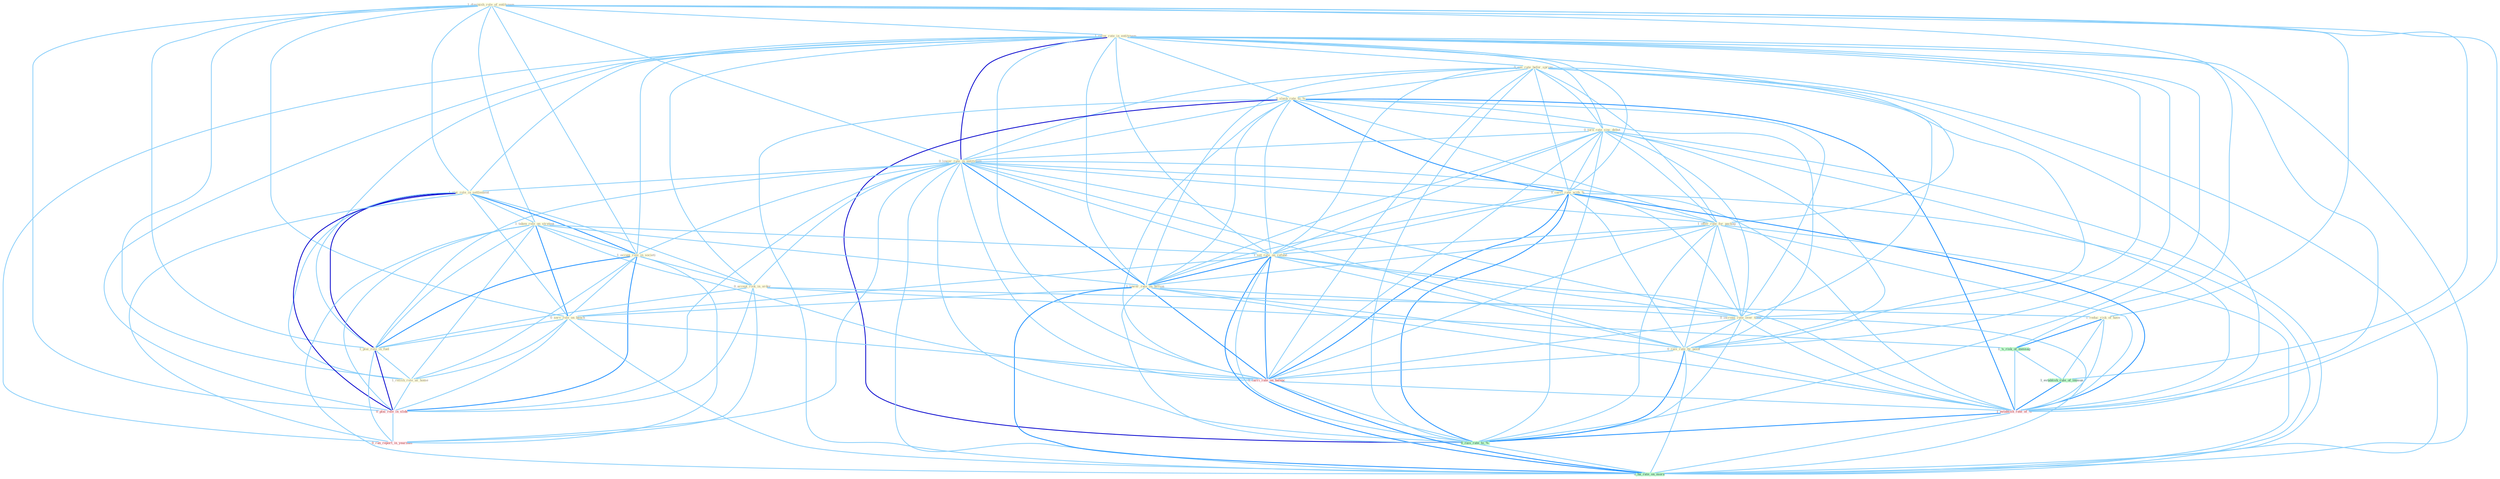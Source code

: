 Graph G{ 
    node
    [shape=polygon,style=filled,width=.5,height=.06,color="#BDFCC9",fixedsize=true,fontsize=4,
    fontcolor="#2f4f4f"];
    {node
    [color="#ffffe0", fontcolor="#8b7d6b"] "1_diminish_role_of_entitynam " "1_relax_rate_in_entitynam " "0_eas_rate_befor_spring " "0_slash_rate_to_% " "0_turn_rate_sinc_debut " "0_lower_rate_in_entitynam " "1_plai_role_in_settlement " "1_taken_role_on_strategi " "1_occupi_role_in_societi " "0_carri_rate_with_% " "1_offer_rate_for_packag " "1_set_rate_on_refund " "1_lower_rate_on_billion " "0_accept_risk_in_order " "0_serv_role_on_bench " "0_increas_rate_over_time " "1_reduc_risk_of_have " "1_plai_role_in_fuel " "1_relish_role_as_home " "0_rais_rate_by_point "}
{node [color="#fff0f5", fontcolor="#b22222"] "0_plai_role_in_slide " "1_carri_rate_on_balanc " "0_ran_report_in_yearnum " "1_establish_rate_of_% "}
edge [color="#B0E2FF"];

	"1_diminish_role_of_entitynam " -- "1_relax_rate_in_entitynam " [w="1", color="#87cefa" ];
	"1_diminish_role_of_entitynam " -- "0_lower_rate_in_entitynam " [w="1", color="#87cefa" ];
	"1_diminish_role_of_entitynam " -- "1_plai_role_in_settlement " [w="1", color="#87cefa" ];
	"1_diminish_role_of_entitynam " -- "1_taken_role_on_strategi " [w="1", color="#87cefa" ];
	"1_diminish_role_of_entitynam " -- "1_occupi_role_in_societi " [w="1", color="#87cefa" ];
	"1_diminish_role_of_entitynam " -- "0_serv_role_on_bench " [w="1", color="#87cefa" ];
	"1_diminish_role_of_entitynam " -- "1_reduc_risk_of_have " [w="1", color="#87cefa" ];
	"1_diminish_role_of_entitynam " -- "1_plai_role_in_fuel " [w="1", color="#87cefa" ];
	"1_diminish_role_of_entitynam " -- "1_relish_role_as_home " [w="1", color="#87cefa" ];
	"1_diminish_role_of_entitynam " -- "0_plai_role_in_slide " [w="1", color="#87cefa" ];
	"1_diminish_role_of_entitynam " -- "1_'s_risk_of_messag " [w="1", color="#87cefa" ];
	"1_diminish_role_of_entitynam " -- "1_establish_rule_of_immun " [w="1", color="#87cefa" ];
	"1_diminish_role_of_entitynam " -- "1_establish_rate_of_% " [w="1", color="#87cefa" ];
	"1_relax_rate_in_entitynam " -- "0_eas_rate_befor_spring " [w="1", color="#87cefa" ];
	"1_relax_rate_in_entitynam " -- "0_slash_rate_to_% " [w="1", color="#87cefa" ];
	"1_relax_rate_in_entitynam " -- "0_turn_rate_sinc_debut " [w="1", color="#87cefa" ];
	"1_relax_rate_in_entitynam " -- "0_lower_rate_in_entitynam " [w="3", color="#0000cd" , len=0.6];
	"1_relax_rate_in_entitynam " -- "1_plai_role_in_settlement " [w="1", color="#87cefa" ];
	"1_relax_rate_in_entitynam " -- "1_occupi_role_in_societi " [w="1", color="#87cefa" ];
	"1_relax_rate_in_entitynam " -- "0_carri_rate_with_% " [w="1", color="#87cefa" ];
	"1_relax_rate_in_entitynam " -- "1_offer_rate_for_packag " [w="1", color="#87cefa" ];
	"1_relax_rate_in_entitynam " -- "1_set_rate_on_refund " [w="1", color="#87cefa" ];
	"1_relax_rate_in_entitynam " -- "1_lower_rate_on_billion " [w="1", color="#87cefa" ];
	"1_relax_rate_in_entitynam " -- "0_accept_risk_in_order " [w="1", color="#87cefa" ];
	"1_relax_rate_in_entitynam " -- "0_increas_rate_over_time " [w="1", color="#87cefa" ];
	"1_relax_rate_in_entitynam " -- "1_plai_role_in_fuel " [w="1", color="#87cefa" ];
	"1_relax_rate_in_entitynam " -- "0_rais_rate_by_point " [w="1", color="#87cefa" ];
	"1_relax_rate_in_entitynam " -- "0_plai_role_in_slide " [w="1", color="#87cefa" ];
	"1_relax_rate_in_entitynam " -- "1_carri_rate_on_balanc " [w="1", color="#87cefa" ];
	"1_relax_rate_in_entitynam " -- "0_ran_report_in_yearnum " [w="1", color="#87cefa" ];
	"1_relax_rate_in_entitynam " -- "1_establish_rate_of_% " [w="1", color="#87cefa" ];
	"1_relax_rate_in_entitynam " -- "0_rais_rate_to_% " [w="1", color="#87cefa" ];
	"1_relax_rate_in_entitynam " -- "0_ha_rate_on_morn " [w="1", color="#87cefa" ];
	"0_eas_rate_befor_spring " -- "0_slash_rate_to_% " [w="1", color="#87cefa" ];
	"0_eas_rate_befor_spring " -- "0_turn_rate_sinc_debut " [w="1", color="#87cefa" ];
	"0_eas_rate_befor_spring " -- "0_lower_rate_in_entitynam " [w="1", color="#87cefa" ];
	"0_eas_rate_befor_spring " -- "0_carri_rate_with_% " [w="1", color="#87cefa" ];
	"0_eas_rate_befor_spring " -- "1_offer_rate_for_packag " [w="1", color="#87cefa" ];
	"0_eas_rate_befor_spring " -- "1_set_rate_on_refund " [w="1", color="#87cefa" ];
	"0_eas_rate_befor_spring " -- "1_lower_rate_on_billion " [w="1", color="#87cefa" ];
	"0_eas_rate_befor_spring " -- "0_increas_rate_over_time " [w="1", color="#87cefa" ];
	"0_eas_rate_befor_spring " -- "0_rais_rate_by_point " [w="1", color="#87cefa" ];
	"0_eas_rate_befor_spring " -- "1_carri_rate_on_balanc " [w="1", color="#87cefa" ];
	"0_eas_rate_befor_spring " -- "1_establish_rate_of_% " [w="1", color="#87cefa" ];
	"0_eas_rate_befor_spring " -- "0_rais_rate_to_% " [w="1", color="#87cefa" ];
	"0_eas_rate_befor_spring " -- "0_ha_rate_on_morn " [w="1", color="#87cefa" ];
	"0_slash_rate_to_% " -- "0_turn_rate_sinc_debut " [w="1", color="#87cefa" ];
	"0_slash_rate_to_% " -- "0_lower_rate_in_entitynam " [w="1", color="#87cefa" ];
	"0_slash_rate_to_% " -- "0_carri_rate_with_% " [w="2", color="#1e90ff" , len=0.8];
	"0_slash_rate_to_% " -- "1_offer_rate_for_packag " [w="1", color="#87cefa" ];
	"0_slash_rate_to_% " -- "1_set_rate_on_refund " [w="1", color="#87cefa" ];
	"0_slash_rate_to_% " -- "1_lower_rate_on_billion " [w="1", color="#87cefa" ];
	"0_slash_rate_to_% " -- "0_increas_rate_over_time " [w="1", color="#87cefa" ];
	"0_slash_rate_to_% " -- "0_rais_rate_by_point " [w="1", color="#87cefa" ];
	"0_slash_rate_to_% " -- "1_carri_rate_on_balanc " [w="1", color="#87cefa" ];
	"0_slash_rate_to_% " -- "1_establish_rate_of_% " [w="2", color="#1e90ff" , len=0.8];
	"0_slash_rate_to_% " -- "0_rais_rate_to_% " [w="3", color="#0000cd" , len=0.6];
	"0_slash_rate_to_% " -- "0_ha_rate_on_morn " [w="1", color="#87cefa" ];
	"0_turn_rate_sinc_debut " -- "0_lower_rate_in_entitynam " [w="1", color="#87cefa" ];
	"0_turn_rate_sinc_debut " -- "0_carri_rate_with_% " [w="1", color="#87cefa" ];
	"0_turn_rate_sinc_debut " -- "1_offer_rate_for_packag " [w="1", color="#87cefa" ];
	"0_turn_rate_sinc_debut " -- "1_set_rate_on_refund " [w="1", color="#87cefa" ];
	"0_turn_rate_sinc_debut " -- "1_lower_rate_on_billion " [w="1", color="#87cefa" ];
	"0_turn_rate_sinc_debut " -- "0_increas_rate_over_time " [w="1", color="#87cefa" ];
	"0_turn_rate_sinc_debut " -- "0_rais_rate_by_point " [w="1", color="#87cefa" ];
	"0_turn_rate_sinc_debut " -- "1_carri_rate_on_balanc " [w="1", color="#87cefa" ];
	"0_turn_rate_sinc_debut " -- "1_establish_rate_of_% " [w="1", color="#87cefa" ];
	"0_turn_rate_sinc_debut " -- "0_rais_rate_to_% " [w="1", color="#87cefa" ];
	"0_turn_rate_sinc_debut " -- "0_ha_rate_on_morn " [w="1", color="#87cefa" ];
	"0_lower_rate_in_entitynam " -- "1_plai_role_in_settlement " [w="1", color="#87cefa" ];
	"0_lower_rate_in_entitynam " -- "1_occupi_role_in_societi " [w="1", color="#87cefa" ];
	"0_lower_rate_in_entitynam " -- "0_carri_rate_with_% " [w="1", color="#87cefa" ];
	"0_lower_rate_in_entitynam " -- "1_offer_rate_for_packag " [w="1", color="#87cefa" ];
	"0_lower_rate_in_entitynam " -- "1_set_rate_on_refund " [w="1", color="#87cefa" ];
	"0_lower_rate_in_entitynam " -- "1_lower_rate_on_billion " [w="2", color="#1e90ff" , len=0.8];
	"0_lower_rate_in_entitynam " -- "0_accept_risk_in_order " [w="1", color="#87cefa" ];
	"0_lower_rate_in_entitynam " -- "0_increas_rate_over_time " [w="1", color="#87cefa" ];
	"0_lower_rate_in_entitynam " -- "1_plai_role_in_fuel " [w="1", color="#87cefa" ];
	"0_lower_rate_in_entitynam " -- "0_rais_rate_by_point " [w="1", color="#87cefa" ];
	"0_lower_rate_in_entitynam " -- "0_plai_role_in_slide " [w="1", color="#87cefa" ];
	"0_lower_rate_in_entitynam " -- "1_carri_rate_on_balanc " [w="1", color="#87cefa" ];
	"0_lower_rate_in_entitynam " -- "0_ran_report_in_yearnum " [w="1", color="#87cefa" ];
	"0_lower_rate_in_entitynam " -- "1_establish_rate_of_% " [w="1", color="#87cefa" ];
	"0_lower_rate_in_entitynam " -- "0_rais_rate_to_% " [w="1", color="#87cefa" ];
	"0_lower_rate_in_entitynam " -- "0_ha_rate_on_morn " [w="1", color="#87cefa" ];
	"1_plai_role_in_settlement " -- "1_taken_role_on_strategi " [w="1", color="#87cefa" ];
	"1_plai_role_in_settlement " -- "1_occupi_role_in_societi " [w="2", color="#1e90ff" , len=0.8];
	"1_plai_role_in_settlement " -- "0_accept_risk_in_order " [w="1", color="#87cefa" ];
	"1_plai_role_in_settlement " -- "0_serv_role_on_bench " [w="1", color="#87cefa" ];
	"1_plai_role_in_settlement " -- "1_plai_role_in_fuel " [w="3", color="#0000cd" , len=0.6];
	"1_plai_role_in_settlement " -- "1_relish_role_as_home " [w="1", color="#87cefa" ];
	"1_plai_role_in_settlement " -- "0_plai_role_in_slide " [w="3", color="#0000cd" , len=0.6];
	"1_plai_role_in_settlement " -- "0_ran_report_in_yearnum " [w="1", color="#87cefa" ];
	"1_taken_role_on_strategi " -- "1_occupi_role_in_societi " [w="1", color="#87cefa" ];
	"1_taken_role_on_strategi " -- "1_set_rate_on_refund " [w="1", color="#87cefa" ];
	"1_taken_role_on_strategi " -- "1_lower_rate_on_billion " [w="1", color="#87cefa" ];
	"1_taken_role_on_strategi " -- "0_serv_role_on_bench " [w="2", color="#1e90ff" , len=0.8];
	"1_taken_role_on_strategi " -- "1_plai_role_in_fuel " [w="1", color="#87cefa" ];
	"1_taken_role_on_strategi " -- "1_relish_role_as_home " [w="1", color="#87cefa" ];
	"1_taken_role_on_strategi " -- "0_plai_role_in_slide " [w="1", color="#87cefa" ];
	"1_taken_role_on_strategi " -- "1_carri_rate_on_balanc " [w="1", color="#87cefa" ];
	"1_taken_role_on_strategi " -- "0_ha_rate_on_morn " [w="1", color="#87cefa" ];
	"1_occupi_role_in_societi " -- "0_accept_risk_in_order " [w="1", color="#87cefa" ];
	"1_occupi_role_in_societi " -- "0_serv_role_on_bench " [w="1", color="#87cefa" ];
	"1_occupi_role_in_societi " -- "1_plai_role_in_fuel " [w="2", color="#1e90ff" , len=0.8];
	"1_occupi_role_in_societi " -- "1_relish_role_as_home " [w="1", color="#87cefa" ];
	"1_occupi_role_in_societi " -- "0_plai_role_in_slide " [w="2", color="#1e90ff" , len=0.8];
	"1_occupi_role_in_societi " -- "0_ran_report_in_yearnum " [w="1", color="#87cefa" ];
	"0_carri_rate_with_% " -- "1_offer_rate_for_packag " [w="1", color="#87cefa" ];
	"0_carri_rate_with_% " -- "1_set_rate_on_refund " [w="1", color="#87cefa" ];
	"0_carri_rate_with_% " -- "1_lower_rate_on_billion " [w="1", color="#87cefa" ];
	"0_carri_rate_with_% " -- "0_increas_rate_over_time " [w="1", color="#87cefa" ];
	"0_carri_rate_with_% " -- "0_rais_rate_by_point " [w="1", color="#87cefa" ];
	"0_carri_rate_with_% " -- "1_carri_rate_on_balanc " [w="2", color="#1e90ff" , len=0.8];
	"0_carri_rate_with_% " -- "1_establish_rate_of_% " [w="2", color="#1e90ff" , len=0.8];
	"0_carri_rate_with_% " -- "0_rais_rate_to_% " [w="2", color="#1e90ff" , len=0.8];
	"0_carri_rate_with_% " -- "0_ha_rate_on_morn " [w="1", color="#87cefa" ];
	"1_offer_rate_for_packag " -- "1_set_rate_on_refund " [w="1", color="#87cefa" ];
	"1_offer_rate_for_packag " -- "1_lower_rate_on_billion " [w="1", color="#87cefa" ];
	"1_offer_rate_for_packag " -- "0_increas_rate_over_time " [w="1", color="#87cefa" ];
	"1_offer_rate_for_packag " -- "0_rais_rate_by_point " [w="1", color="#87cefa" ];
	"1_offer_rate_for_packag " -- "1_carri_rate_on_balanc " [w="1", color="#87cefa" ];
	"1_offer_rate_for_packag " -- "1_establish_rate_of_% " [w="1", color="#87cefa" ];
	"1_offer_rate_for_packag " -- "0_rais_rate_to_% " [w="1", color="#87cefa" ];
	"1_offer_rate_for_packag " -- "0_ha_rate_on_morn " [w="1", color="#87cefa" ];
	"1_set_rate_on_refund " -- "1_lower_rate_on_billion " [w="2", color="#1e90ff" , len=0.8];
	"1_set_rate_on_refund " -- "0_serv_role_on_bench " [w="1", color="#87cefa" ];
	"1_set_rate_on_refund " -- "0_increas_rate_over_time " [w="1", color="#87cefa" ];
	"1_set_rate_on_refund " -- "0_rais_rate_by_point " [w="1", color="#87cefa" ];
	"1_set_rate_on_refund " -- "1_carri_rate_on_balanc " [w="2", color="#1e90ff" , len=0.8];
	"1_set_rate_on_refund " -- "1_establish_rate_of_% " [w="1", color="#87cefa" ];
	"1_set_rate_on_refund " -- "0_rais_rate_to_% " [w="1", color="#87cefa" ];
	"1_set_rate_on_refund " -- "0_ha_rate_on_morn " [w="2", color="#1e90ff" , len=0.8];
	"1_lower_rate_on_billion " -- "0_serv_role_on_bench " [w="1", color="#87cefa" ];
	"1_lower_rate_on_billion " -- "0_increas_rate_over_time " [w="1", color="#87cefa" ];
	"1_lower_rate_on_billion " -- "0_rais_rate_by_point " [w="1", color="#87cefa" ];
	"1_lower_rate_on_billion " -- "1_carri_rate_on_balanc " [w="2", color="#1e90ff" , len=0.8];
	"1_lower_rate_on_billion " -- "1_establish_rate_of_% " [w="1", color="#87cefa" ];
	"1_lower_rate_on_billion " -- "0_rais_rate_to_% " [w="1", color="#87cefa" ];
	"1_lower_rate_on_billion " -- "0_ha_rate_on_morn " [w="2", color="#1e90ff" , len=0.8];
	"0_accept_risk_in_order " -- "1_reduc_risk_of_have " [w="1", color="#87cefa" ];
	"0_accept_risk_in_order " -- "1_plai_role_in_fuel " [w="1", color="#87cefa" ];
	"0_accept_risk_in_order " -- "0_plai_role_in_slide " [w="1", color="#87cefa" ];
	"0_accept_risk_in_order " -- "1_'s_risk_of_messag " [w="1", color="#87cefa" ];
	"0_accept_risk_in_order " -- "0_ran_report_in_yearnum " [w="1", color="#87cefa" ];
	"0_serv_role_on_bench " -- "1_plai_role_in_fuel " [w="1", color="#87cefa" ];
	"0_serv_role_on_bench " -- "1_relish_role_as_home " [w="1", color="#87cefa" ];
	"0_serv_role_on_bench " -- "0_plai_role_in_slide " [w="1", color="#87cefa" ];
	"0_serv_role_on_bench " -- "1_carri_rate_on_balanc " [w="1", color="#87cefa" ];
	"0_serv_role_on_bench " -- "0_ha_rate_on_morn " [w="1", color="#87cefa" ];
	"0_increas_rate_over_time " -- "0_rais_rate_by_point " [w="1", color="#87cefa" ];
	"0_increas_rate_over_time " -- "1_carri_rate_on_balanc " [w="1", color="#87cefa" ];
	"0_increas_rate_over_time " -- "1_establish_rate_of_% " [w="1", color="#87cefa" ];
	"0_increas_rate_over_time " -- "0_rais_rate_to_% " [w="1", color="#87cefa" ];
	"0_increas_rate_over_time " -- "0_ha_rate_on_morn " [w="1", color="#87cefa" ];
	"1_reduc_risk_of_have " -- "1_'s_risk_of_messag " [w="2", color="#1e90ff" , len=0.8];
	"1_reduc_risk_of_have " -- "1_establish_rule_of_immun " [w="1", color="#87cefa" ];
	"1_reduc_risk_of_have " -- "1_establish_rate_of_% " [w="1", color="#87cefa" ];
	"1_plai_role_in_fuel " -- "1_relish_role_as_home " [w="1", color="#87cefa" ];
	"1_plai_role_in_fuel " -- "0_plai_role_in_slide " [w="3", color="#0000cd" , len=0.6];
	"1_plai_role_in_fuel " -- "0_ran_report_in_yearnum " [w="1", color="#87cefa" ];
	"1_relish_role_as_home " -- "0_plai_role_in_slide " [w="1", color="#87cefa" ];
	"0_rais_rate_by_point " -- "1_carri_rate_on_balanc " [w="1", color="#87cefa" ];
	"0_rais_rate_by_point " -- "1_establish_rate_of_% " [w="1", color="#87cefa" ];
	"0_rais_rate_by_point " -- "0_rais_rate_to_% " [w="2", color="#1e90ff" , len=0.8];
	"0_rais_rate_by_point " -- "0_ha_rate_on_morn " [w="1", color="#87cefa" ];
	"0_plai_role_in_slide " -- "0_ran_report_in_yearnum " [w="1", color="#87cefa" ];
	"1_carri_rate_on_balanc " -- "1_establish_rate_of_% " [w="1", color="#87cefa" ];
	"1_carri_rate_on_balanc " -- "0_rais_rate_to_% " [w="1", color="#87cefa" ];
	"1_carri_rate_on_balanc " -- "0_ha_rate_on_morn " [w="2", color="#1e90ff" , len=0.8];
	"1_'s_risk_of_messag " -- "1_establish_rule_of_immun " [w="1", color="#87cefa" ];
	"1_'s_risk_of_messag " -- "1_establish_rate_of_% " [w="1", color="#87cefa" ];
	"1_establish_rule_of_immun " -- "1_establish_rate_of_% " [w="2", color="#1e90ff" , len=0.8];
	"1_establish_rate_of_% " -- "0_rais_rate_to_% " [w="2", color="#1e90ff" , len=0.8];
	"1_establish_rate_of_% " -- "0_ha_rate_on_morn " [w="1", color="#87cefa" ];
	"0_rais_rate_to_% " -- "0_ha_rate_on_morn " [w="1", color="#87cefa" ];
}